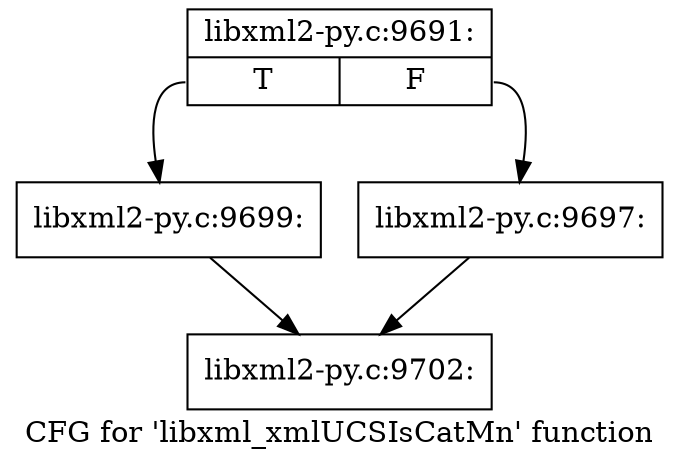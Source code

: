 digraph "CFG for 'libxml_xmlUCSIsCatMn' function" {
	label="CFG for 'libxml_xmlUCSIsCatMn' function";

	Node0x4547570 [shape=record,label="{libxml2-py.c:9691:|{<s0>T|<s1>F}}"];
	Node0x4547570:s0 -> Node0x3c84020;
	Node0x4547570:s1 -> Node0x3c83fd0;
	Node0x3c83fd0 [shape=record,label="{libxml2-py.c:9697:}"];
	Node0x3c83fd0 -> Node0x4547b80;
	Node0x3c84020 [shape=record,label="{libxml2-py.c:9699:}"];
	Node0x3c84020 -> Node0x4547b80;
	Node0x4547b80 [shape=record,label="{libxml2-py.c:9702:}"];
}
